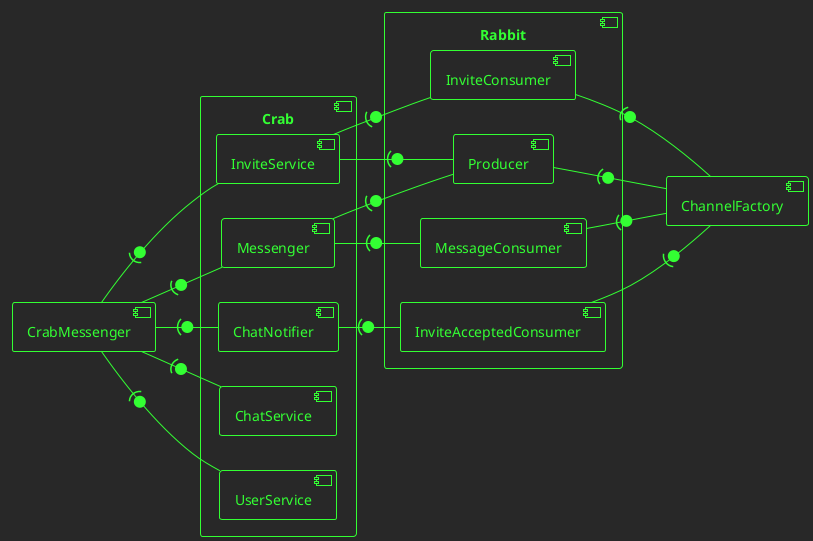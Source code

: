@startuml server
!theme crt-green
left to right direction

[CrabMessenger]

component Crab{

    [InviteService]

    [Messenger]

    [ChatNotifier]

    [ChatService]

    [UserService]
}

CrabMessenger -(0- Messenger
CrabMessenger -(0- InviteService
CrabMessenger -(0- ChatNotifier
CrabMessenger -(0- ChatService
CrabMessenger -(0- UserService

component Rabbit{
    [InviteConsumer]
    [MessageConsumer]
    [InviteAcceptedConsumer]
    [Producer]
}
InviteService -(0- InviteConsumer
InviteService -(0- Producer

Messenger -(0- Producer
Messenger -(0- MessageConsumer
ChatNotifier -(0- InviteAcceptedConsumer

[ChannelFactory]

InviteConsumer -(0- ChannelFactory
Producer -(0- ChannelFactory
MessageConsumer -(0- ChannelFactory
InviteAcceptedConsumer -(0- ChannelFactory

@enduml